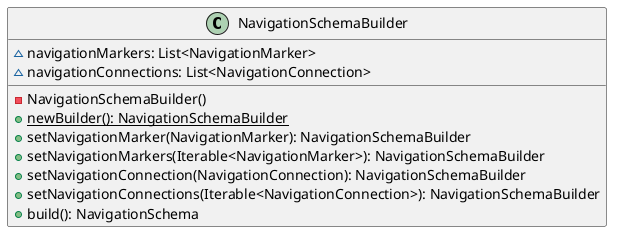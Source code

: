 @startuml

    class NavigationSchemaBuilder {
        ~navigationMarkers: List<NavigationMarker>
        ~navigationConnections: List<NavigationConnection>
        -NavigationSchemaBuilder()
        {static} +newBuilder(): NavigationSchemaBuilder
        +setNavigationMarker(NavigationMarker): NavigationSchemaBuilder
        +setNavigationMarkers(Iterable<NavigationMarker>): NavigationSchemaBuilder
        +setNavigationConnection(NavigationConnection): NavigationSchemaBuilder
        +setNavigationConnections(Iterable<NavigationConnection>): NavigationSchemaBuilder
        +build(): NavigationSchema
    }

@enduml
